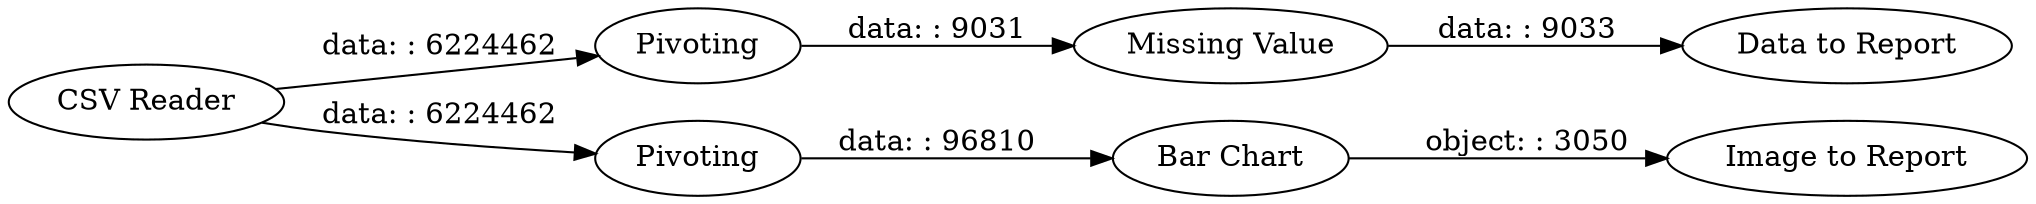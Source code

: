 digraph {
	"1705631367795239396_8" [label="Bar Chart"]
	"1705631367795239396_9" [label="Image to Report"]
	"1705631367795239396_2" [label=Pivoting]
	"1705631367795239396_3" [label=Pivoting]
	"1705631367795239396_6" [label="Data to Report"]
	"1705631367795239396_1" [label="CSV Reader"]
	"1705631367795239396_5" [label="Missing Value"]
	"1705631367795239396_3" -> "1705631367795239396_8" [label="data: : 96810"]
	"1705631367795239396_5" -> "1705631367795239396_6" [label="data: : 9033"]
	"1705631367795239396_1" -> "1705631367795239396_3" [label="data: : 6224462"]
	"1705631367795239396_2" -> "1705631367795239396_5" [label="data: : 9031"]
	"1705631367795239396_1" -> "1705631367795239396_2" [label="data: : 6224462"]
	"1705631367795239396_8" -> "1705631367795239396_9" [label="object: : 3050"]
	rankdir=LR
}
